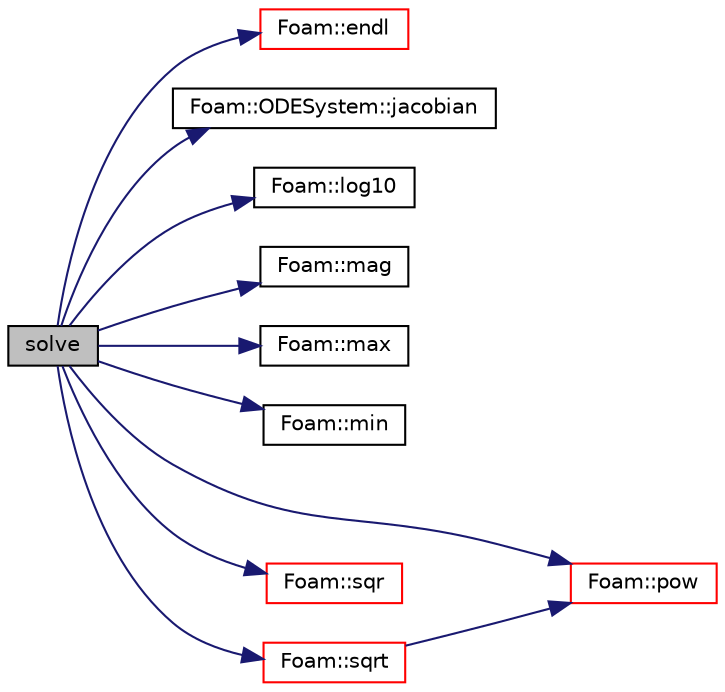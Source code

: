 digraph "solve"
{
  bgcolor="transparent";
  edge [fontname="Helvetica",fontsize="10",labelfontname="Helvetica",labelfontsize="10"];
  node [fontname="Helvetica",fontsize="10",shape=record];
  rankdir="LR";
  Node149 [label="solve",height=0.2,width=0.4,color="black", fillcolor="grey75", style="filled", fontcolor="black"];
  Node149 -> Node150 [color="midnightblue",fontsize="10",style="solid",fontname="Helvetica"];
  Node150 [label="Foam::endl",height=0.2,width=0.4,color="red",URL="$a21851.html#a2db8fe02a0d3909e9351bb4275b23ce4",tooltip="Add newline and flush stream. "];
  Node149 -> Node152 [color="midnightblue",fontsize="10",style="solid",fontname="Helvetica"];
  Node152 [label="Foam::ODESystem::jacobian",height=0.2,width=0.4,color="black",URL="$a26741.html#a2ac73d58c3f008beaafc51f4684ed4d2",tooltip="Calculate the Jacobian of the system. "];
  Node149 -> Node153 [color="midnightblue",fontsize="10",style="solid",fontname="Helvetica"];
  Node153 [label="Foam::log10",height=0.2,width=0.4,color="black",URL="$a21851.html#a58a2d0da0179f2ae967ab96f82818a3b"];
  Node149 -> Node154 [color="midnightblue",fontsize="10",style="solid",fontname="Helvetica"];
  Node154 [label="Foam::mag",height=0.2,width=0.4,color="black",URL="$a21851.html#a929da2a3fdcf3dacbbe0487d3a330dae"];
  Node149 -> Node155 [color="midnightblue",fontsize="10",style="solid",fontname="Helvetica"];
  Node155 [label="Foam::max",height=0.2,width=0.4,color="black",URL="$a21851.html#ac993e906cf2774ae77e666bc24e81733"];
  Node149 -> Node156 [color="midnightblue",fontsize="10",style="solid",fontname="Helvetica"];
  Node156 [label="Foam::min",height=0.2,width=0.4,color="black",URL="$a21851.html#a253e112ad2d56d96230ff39ea7f442dc"];
  Node149 -> Node157 [color="midnightblue",fontsize="10",style="solid",fontname="Helvetica"];
  Node157 [label="Foam::pow",height=0.2,width=0.4,color="red",URL="$a21851.html#a7500c8e9d27a442adc75e287de074c7c"];
  Node149 -> Node161 [color="midnightblue",fontsize="10",style="solid",fontname="Helvetica"];
  Node161 [label="Foam::sqr",height=0.2,width=0.4,color="red",URL="$a21851.html#a277dc11c581d53826ab5090b08f3b17b"];
  Node149 -> Node162 [color="midnightblue",fontsize="10",style="solid",fontname="Helvetica"];
  Node162 [label="Foam::sqrt",height=0.2,width=0.4,color="red",URL="$a21851.html#a8616bd62eebf2342a80222fecb1bda71"];
  Node162 -> Node157 [color="midnightblue",fontsize="10",style="solid",fontname="Helvetica"];
}
